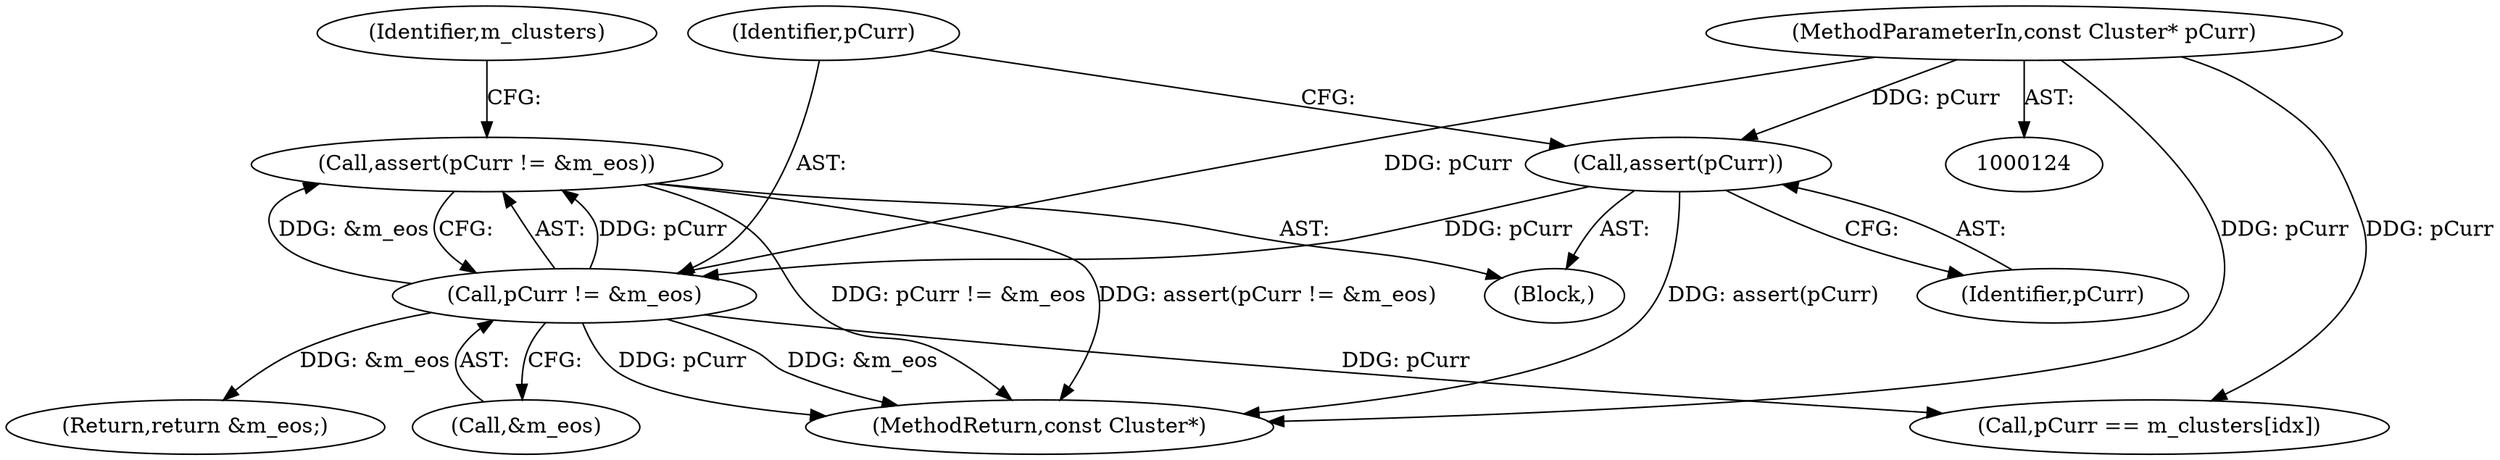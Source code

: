 digraph "0_Android_cc274e2abe8b2a6698a5c47d8aa4bb45f1f9538d_20@API" {
"1000129" [label="(Call,assert(pCurr != &m_eos))"];
"1000130" [label="(Call,pCurr != &m_eos)"];
"1000127" [label="(Call,assert(pCurr))"];
"1000125" [label="(MethodParameterIn,const Cluster* pCurr)"];
"1000131" [label="(Identifier,pCurr)"];
"1000125" [label="(MethodParameterIn,const Cluster* pCurr)"];
"1000156" [label="(Call,pCurr == m_clusters[idx])"];
"1000129" [label="(Call,assert(pCurr != &m_eos))"];
"1000546" [label="(MethodReturn,const Cluster*)"];
"1000167" [label="(Return,return &m_eos;)"];
"1000132" [label="(Call,&m_eos)"];
"1000127" [label="(Call,assert(pCurr))"];
"1000126" [label="(Block,)"];
"1000128" [label="(Identifier,pCurr)"];
"1000135" [label="(Identifier,m_clusters)"];
"1000130" [label="(Call,pCurr != &m_eos)"];
"1000129" -> "1000126"  [label="AST: "];
"1000129" -> "1000130"  [label="CFG: "];
"1000130" -> "1000129"  [label="AST: "];
"1000135" -> "1000129"  [label="CFG: "];
"1000129" -> "1000546"  [label="DDG: pCurr != &m_eos"];
"1000129" -> "1000546"  [label="DDG: assert(pCurr != &m_eos)"];
"1000130" -> "1000129"  [label="DDG: pCurr"];
"1000130" -> "1000129"  [label="DDG: &m_eos"];
"1000130" -> "1000132"  [label="CFG: "];
"1000131" -> "1000130"  [label="AST: "];
"1000132" -> "1000130"  [label="AST: "];
"1000130" -> "1000546"  [label="DDG: &m_eos"];
"1000130" -> "1000546"  [label="DDG: pCurr"];
"1000127" -> "1000130"  [label="DDG: pCurr"];
"1000125" -> "1000130"  [label="DDG: pCurr"];
"1000130" -> "1000156"  [label="DDG: pCurr"];
"1000130" -> "1000167"  [label="DDG: &m_eos"];
"1000127" -> "1000126"  [label="AST: "];
"1000127" -> "1000128"  [label="CFG: "];
"1000128" -> "1000127"  [label="AST: "];
"1000131" -> "1000127"  [label="CFG: "];
"1000127" -> "1000546"  [label="DDG: assert(pCurr)"];
"1000125" -> "1000127"  [label="DDG: pCurr"];
"1000125" -> "1000124"  [label="AST: "];
"1000125" -> "1000546"  [label="DDG: pCurr"];
"1000125" -> "1000156"  [label="DDG: pCurr"];
}
